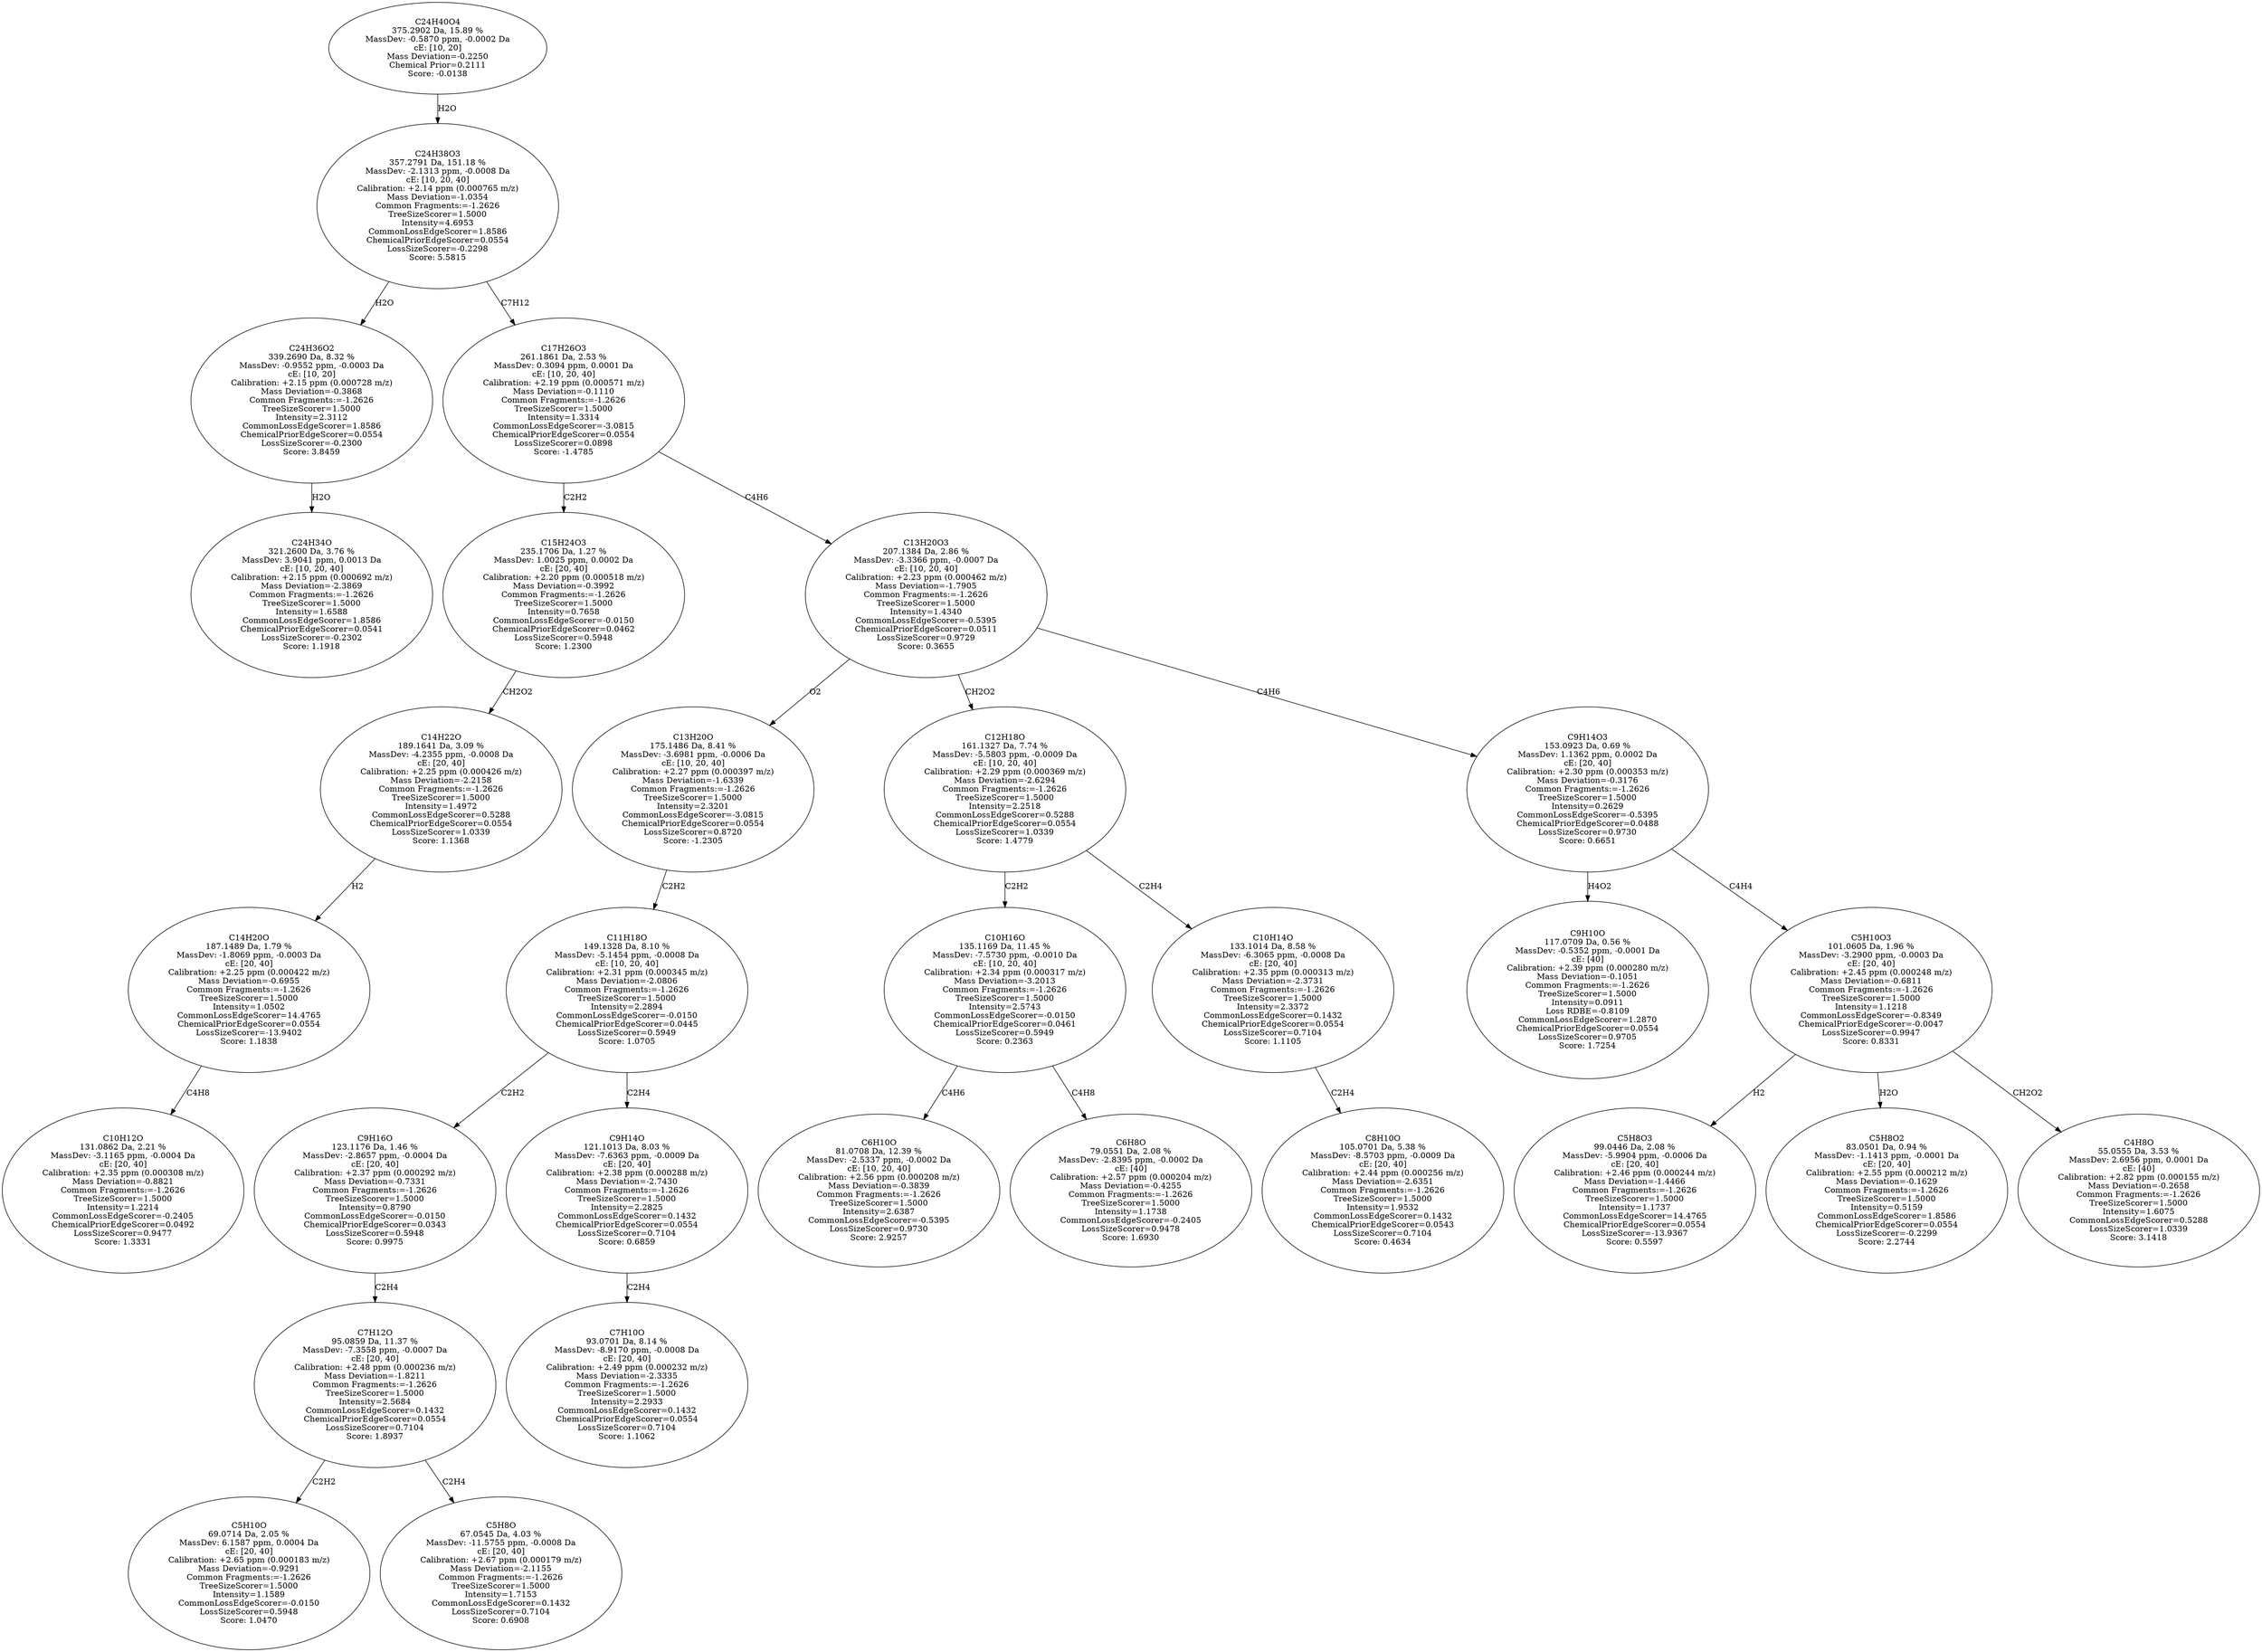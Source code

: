 strict digraph {
v1 [label="C24H34O\n321.2600 Da, 3.76 %\nMassDev: 3.9041 ppm, 0.0013 Da\ncE: [10, 20, 40]\nCalibration: +2.15 ppm (0.000692 m/z)\nMass Deviation=-2.3869\nCommon Fragments:=-1.2626\nTreeSizeScorer=1.5000\nIntensity=1.6588\nCommonLossEdgeScorer=1.8586\nChemicalPriorEdgeScorer=0.0541\nLossSizeScorer=-0.2302\nScore: 1.1918"];
v2 [label="C24H36O2\n339.2690 Da, 8.32 %\nMassDev: -0.9552 ppm, -0.0003 Da\ncE: [10, 20]\nCalibration: +2.15 ppm (0.000728 m/z)\nMass Deviation=-0.3868\nCommon Fragments:=-1.2626\nTreeSizeScorer=1.5000\nIntensity=2.3112\nCommonLossEdgeScorer=1.8586\nChemicalPriorEdgeScorer=0.0554\nLossSizeScorer=-0.2300\nScore: 3.8459"];
v3 [label="C10H12O\n131.0862 Da, 2.21 %\nMassDev: -3.1165 ppm, -0.0004 Da\ncE: [20, 40]\nCalibration: +2.35 ppm (0.000308 m/z)\nMass Deviation=-0.8821\nCommon Fragments:=-1.2626\nTreeSizeScorer=1.5000\nIntensity=1.2214\nCommonLossEdgeScorer=-0.2405\nChemicalPriorEdgeScorer=0.0492\nLossSizeScorer=0.9477\nScore: 1.3331"];
v4 [label="C14H20O\n187.1489 Da, 1.79 %\nMassDev: -1.8069 ppm, -0.0003 Da\ncE: [20, 40]\nCalibration: +2.25 ppm (0.000422 m/z)\nMass Deviation=-0.6955\nCommon Fragments:=-1.2626\nTreeSizeScorer=1.5000\nIntensity=1.0502\nCommonLossEdgeScorer=14.4765\nChemicalPriorEdgeScorer=0.0554\nLossSizeScorer=-13.9402\nScore: 1.1838"];
v5 [label="C14H22O\n189.1641 Da, 3.09 %\nMassDev: -4.2355 ppm, -0.0008 Da\ncE: [20, 40]\nCalibration: +2.25 ppm (0.000426 m/z)\nMass Deviation=-2.2158\nCommon Fragments:=-1.2626\nTreeSizeScorer=1.5000\nIntensity=1.4972\nCommonLossEdgeScorer=0.5288\nChemicalPriorEdgeScorer=0.0554\nLossSizeScorer=1.0339\nScore: 1.1368"];
v6 [label="C15H24O3\n235.1706 Da, 1.27 %\nMassDev: 1.0025 ppm, 0.0002 Da\ncE: [20, 40]\nCalibration: +2.20 ppm (0.000518 m/z)\nMass Deviation=-0.3992\nCommon Fragments:=-1.2626\nTreeSizeScorer=1.5000\nIntensity=0.7658\nCommonLossEdgeScorer=-0.0150\nChemicalPriorEdgeScorer=0.0462\nLossSizeScorer=0.5948\nScore: 1.2300"];
v7 [label="C5H10O\n69.0714 Da, 2.05 %\nMassDev: 6.1587 ppm, 0.0004 Da\ncE: [20, 40]\nCalibration: +2.65 ppm (0.000183 m/z)\nMass Deviation=-0.9291\nCommon Fragments:=-1.2626\nTreeSizeScorer=1.5000\nIntensity=1.1589\nCommonLossEdgeScorer=-0.0150\nLossSizeScorer=0.5948\nScore: 1.0470"];
v8 [label="C5H8O\n67.0545 Da, 4.03 %\nMassDev: -11.5755 ppm, -0.0008 Da\ncE: [20, 40]\nCalibration: +2.67 ppm (0.000179 m/z)\nMass Deviation=-2.1155\nCommon Fragments:=-1.2626\nTreeSizeScorer=1.5000\nIntensity=1.7153\nCommonLossEdgeScorer=0.1432\nLossSizeScorer=0.7104\nScore: 0.6908"];
v9 [label="C7H12O\n95.0859 Da, 11.37 %\nMassDev: -7.3558 ppm, -0.0007 Da\ncE: [20, 40]\nCalibration: +2.48 ppm (0.000236 m/z)\nMass Deviation=-1.8211\nCommon Fragments:=-1.2626\nTreeSizeScorer=1.5000\nIntensity=2.5684\nCommonLossEdgeScorer=0.1432\nChemicalPriorEdgeScorer=0.0554\nLossSizeScorer=0.7104\nScore: 1.8937"];
v10 [label="C9H16O\n123.1176 Da, 1.46 %\nMassDev: -2.8657 ppm, -0.0004 Da\ncE: [20, 40]\nCalibration: +2.37 ppm (0.000292 m/z)\nMass Deviation=-0.7331\nCommon Fragments:=-1.2626\nTreeSizeScorer=1.5000\nIntensity=0.8790\nCommonLossEdgeScorer=-0.0150\nChemicalPriorEdgeScorer=0.0343\nLossSizeScorer=0.5948\nScore: 0.9975"];
v11 [label="C7H10O\n93.0701 Da, 8.14 %\nMassDev: -8.9170 ppm, -0.0008 Da\ncE: [20, 40]\nCalibration: +2.49 ppm (0.000232 m/z)\nMass Deviation=-2.3335\nCommon Fragments:=-1.2626\nTreeSizeScorer=1.5000\nIntensity=2.2933\nCommonLossEdgeScorer=0.1432\nChemicalPriorEdgeScorer=0.0554\nLossSizeScorer=0.7104\nScore: 1.1062"];
v12 [label="C9H14O\n121.1013 Da, 8.03 %\nMassDev: -7.6363 ppm, -0.0009 Da\ncE: [20, 40]\nCalibration: +2.38 ppm (0.000288 m/z)\nMass Deviation=-2.7430\nCommon Fragments:=-1.2626\nTreeSizeScorer=1.5000\nIntensity=2.2825\nCommonLossEdgeScorer=0.1432\nChemicalPriorEdgeScorer=0.0554\nLossSizeScorer=0.7104\nScore: 0.6859"];
v13 [label="C11H18O\n149.1328 Da, 8.10 %\nMassDev: -5.1454 ppm, -0.0008 Da\ncE: [10, 20, 40]\nCalibration: +2.31 ppm (0.000345 m/z)\nMass Deviation=-2.0806\nCommon Fragments:=-1.2626\nTreeSizeScorer=1.5000\nIntensity=2.2894\nCommonLossEdgeScorer=-0.0150\nChemicalPriorEdgeScorer=0.0445\nLossSizeScorer=0.5949\nScore: 1.0705"];
v14 [label="C13H20O\n175.1486 Da, 8.41 %\nMassDev: -3.6981 ppm, -0.0006 Da\ncE: [10, 20, 40]\nCalibration: +2.27 ppm (0.000397 m/z)\nMass Deviation=-1.6339\nCommon Fragments:=-1.2626\nTreeSizeScorer=1.5000\nIntensity=2.3201\nCommonLossEdgeScorer=-3.0815\nChemicalPriorEdgeScorer=0.0554\nLossSizeScorer=0.8720\nScore: -1.2305"];
v15 [label="C6H10O\n81.0708 Da, 12.39 %\nMassDev: -2.5337 ppm, -0.0002 Da\ncE: [10, 20, 40]\nCalibration: +2.56 ppm (0.000208 m/z)\nMass Deviation=-0.3839\nCommon Fragments:=-1.2626\nTreeSizeScorer=1.5000\nIntensity=2.6387\nCommonLossEdgeScorer=-0.5395\nLossSizeScorer=0.9730\nScore: 2.9257"];
v16 [label="C6H8O\n79.0551 Da, 2.08 %\nMassDev: -2.8395 ppm, -0.0002 Da\ncE: [40]\nCalibration: +2.57 ppm (0.000204 m/z)\nMass Deviation=-0.4255\nCommon Fragments:=-1.2626\nTreeSizeScorer=1.5000\nIntensity=1.1738\nCommonLossEdgeScorer=-0.2405\nLossSizeScorer=0.9478\nScore: 1.6930"];
v17 [label="C10H16O\n135.1169 Da, 11.45 %\nMassDev: -7.5730 ppm, -0.0010 Da\ncE: [10, 20, 40]\nCalibration: +2.34 ppm (0.000317 m/z)\nMass Deviation=-3.2013\nCommon Fragments:=-1.2626\nTreeSizeScorer=1.5000\nIntensity=2.5743\nCommonLossEdgeScorer=-0.0150\nChemicalPriorEdgeScorer=0.0461\nLossSizeScorer=0.5949\nScore: 0.2363"];
v18 [label="C8H10O\n105.0701 Da, 5.38 %\nMassDev: -8.5703 ppm, -0.0009 Da\ncE: [20, 40]\nCalibration: +2.44 ppm (0.000256 m/z)\nMass Deviation=-2.6351\nCommon Fragments:=-1.2626\nTreeSizeScorer=1.5000\nIntensity=1.9532\nCommonLossEdgeScorer=0.1432\nChemicalPriorEdgeScorer=0.0543\nLossSizeScorer=0.7104\nScore: 0.4634"];
v19 [label="C10H14O\n133.1014 Da, 8.58 %\nMassDev: -6.3065 ppm, -0.0008 Da\ncE: [20, 40]\nCalibration: +2.35 ppm (0.000313 m/z)\nMass Deviation=-2.3731\nCommon Fragments:=-1.2626\nTreeSizeScorer=1.5000\nIntensity=2.3372\nCommonLossEdgeScorer=0.1432\nChemicalPriorEdgeScorer=0.0554\nLossSizeScorer=0.7104\nScore: 1.1105"];
v20 [label="C12H18O\n161.1327 Da, 7.74 %\nMassDev: -5.5803 ppm, -0.0009 Da\ncE: [10, 20, 40]\nCalibration: +2.29 ppm (0.000369 m/z)\nMass Deviation=-2.6294\nCommon Fragments:=-1.2626\nTreeSizeScorer=1.5000\nIntensity=2.2518\nCommonLossEdgeScorer=0.5288\nChemicalPriorEdgeScorer=0.0554\nLossSizeScorer=1.0339\nScore: 1.4779"];
v21 [label="C9H10O\n117.0709 Da, 0.56 %\nMassDev: -0.5352 ppm, -0.0001 Da\ncE: [40]\nCalibration: +2.39 ppm (0.000280 m/z)\nMass Deviation=-0.1051\nCommon Fragments:=-1.2626\nTreeSizeScorer=1.5000\nIntensity=0.0911\nLoss RDBE=-0.8109\nCommonLossEdgeScorer=1.2870\nChemicalPriorEdgeScorer=0.0554\nLossSizeScorer=0.9705\nScore: 1.7254"];
v22 [label="C5H8O3\n99.0446 Da, 2.08 %\nMassDev: -5.9904 ppm, -0.0006 Da\ncE: [20, 40]\nCalibration: +2.46 ppm (0.000244 m/z)\nMass Deviation=-1.4466\nCommon Fragments:=-1.2626\nTreeSizeScorer=1.5000\nIntensity=1.1737\nCommonLossEdgeScorer=14.4765\nChemicalPriorEdgeScorer=0.0554\nLossSizeScorer=-13.9367\nScore: 0.5597"];
v23 [label="C5H8O2\n83.0501 Da, 0.94 %\nMassDev: -1.1413 ppm, -0.0001 Da\ncE: [20, 40]\nCalibration: +2.55 ppm (0.000212 m/z)\nMass Deviation=-0.1629\nCommon Fragments:=-1.2626\nTreeSizeScorer=1.5000\nIntensity=0.5159\nCommonLossEdgeScorer=1.8586\nChemicalPriorEdgeScorer=0.0554\nLossSizeScorer=-0.2299\nScore: 2.2744"];
v24 [label="C4H8O\n55.0555 Da, 3.53 %\nMassDev: 2.6956 ppm, 0.0001 Da\ncE: [40]\nCalibration: +2.82 ppm (0.000155 m/z)\nMass Deviation=-0.2658\nCommon Fragments:=-1.2626\nTreeSizeScorer=1.5000\nIntensity=1.6075\nCommonLossEdgeScorer=0.5288\nLossSizeScorer=1.0339\nScore: 3.1418"];
v25 [label="C5H10O3\n101.0605 Da, 1.96 %\nMassDev: -3.2900 ppm, -0.0003 Da\ncE: [20, 40]\nCalibration: +2.45 ppm (0.000248 m/z)\nMass Deviation=-0.6811\nCommon Fragments:=-1.2626\nTreeSizeScorer=1.5000\nIntensity=1.1218\nCommonLossEdgeScorer=-0.8349\nChemicalPriorEdgeScorer=-0.0047\nLossSizeScorer=0.9947\nScore: 0.8331"];
v26 [label="C9H14O3\n153.0923 Da, 0.69 %\nMassDev: 1.1362 ppm, 0.0002 Da\ncE: [20, 40]\nCalibration: +2.30 ppm (0.000353 m/z)\nMass Deviation=-0.3176\nCommon Fragments:=-1.2626\nTreeSizeScorer=1.5000\nIntensity=0.2629\nCommonLossEdgeScorer=-0.5395\nChemicalPriorEdgeScorer=0.0488\nLossSizeScorer=0.9730\nScore: 0.6651"];
v27 [label="C13H20O3\n207.1384 Da, 2.86 %\nMassDev: -3.3366 ppm, -0.0007 Da\ncE: [10, 20, 40]\nCalibration: +2.23 ppm (0.000462 m/z)\nMass Deviation=-1.7905\nCommon Fragments:=-1.2626\nTreeSizeScorer=1.5000\nIntensity=1.4340\nCommonLossEdgeScorer=-0.5395\nChemicalPriorEdgeScorer=0.0511\nLossSizeScorer=0.9729\nScore: 0.3655"];
v28 [label="C17H26O3\n261.1861 Da, 2.53 %\nMassDev: 0.3094 ppm, 0.0001 Da\ncE: [10, 20, 40]\nCalibration: +2.19 ppm (0.000571 m/z)\nMass Deviation=-0.1110\nCommon Fragments:=-1.2626\nTreeSizeScorer=1.5000\nIntensity=1.3314\nCommonLossEdgeScorer=-3.0815\nChemicalPriorEdgeScorer=0.0554\nLossSizeScorer=0.0898\nScore: -1.4785"];
v29 [label="C24H38O3\n357.2791 Da, 151.18 %\nMassDev: -2.1313 ppm, -0.0008 Da\ncE: [10, 20, 40]\nCalibration: +2.14 ppm (0.000765 m/z)\nMass Deviation=-1.0354\nCommon Fragments:=-1.2626\nTreeSizeScorer=1.5000\nIntensity=4.6953\nCommonLossEdgeScorer=1.8586\nChemicalPriorEdgeScorer=0.0554\nLossSizeScorer=-0.2298\nScore: 5.5815"];
v30 [label="C24H40O4\n375.2902 Da, 15.89 %\nMassDev: -0.5870 ppm, -0.0002 Da\ncE: [10, 20]\nMass Deviation=-0.2250\nChemical Prior=0.2111\nScore: -0.0138"];
v2 -> v1 [label="H2O"];
v29 -> v2 [label="H2O"];
v4 -> v3 [label="C4H8"];
v5 -> v4 [label="H2"];
v6 -> v5 [label="CH2O2"];
v28 -> v6 [label="C2H2"];
v9 -> v7 [label="C2H2"];
v9 -> v8 [label="C2H4"];
v10 -> v9 [label="C2H4"];
v13 -> v10 [label="C2H2"];
v12 -> v11 [label="C2H4"];
v13 -> v12 [label="C2H4"];
v14 -> v13 [label="C2H2"];
v27 -> v14 [label="O2"];
v17 -> v15 [label="C4H6"];
v17 -> v16 [label="C4H8"];
v20 -> v17 [label="C2H2"];
v19 -> v18 [label="C2H4"];
v20 -> v19 [label="C2H4"];
v27 -> v20 [label="CH2O2"];
v26 -> v21 [label="H4O2"];
v25 -> v22 [label="H2"];
v25 -> v23 [label="H2O"];
v25 -> v24 [label="CH2O2"];
v26 -> v25 [label="C4H4"];
v27 -> v26 [label="C4H6"];
v28 -> v27 [label="C4H6"];
v29 -> v28 [label="C7H12"];
v30 -> v29 [label="H2O"];
}